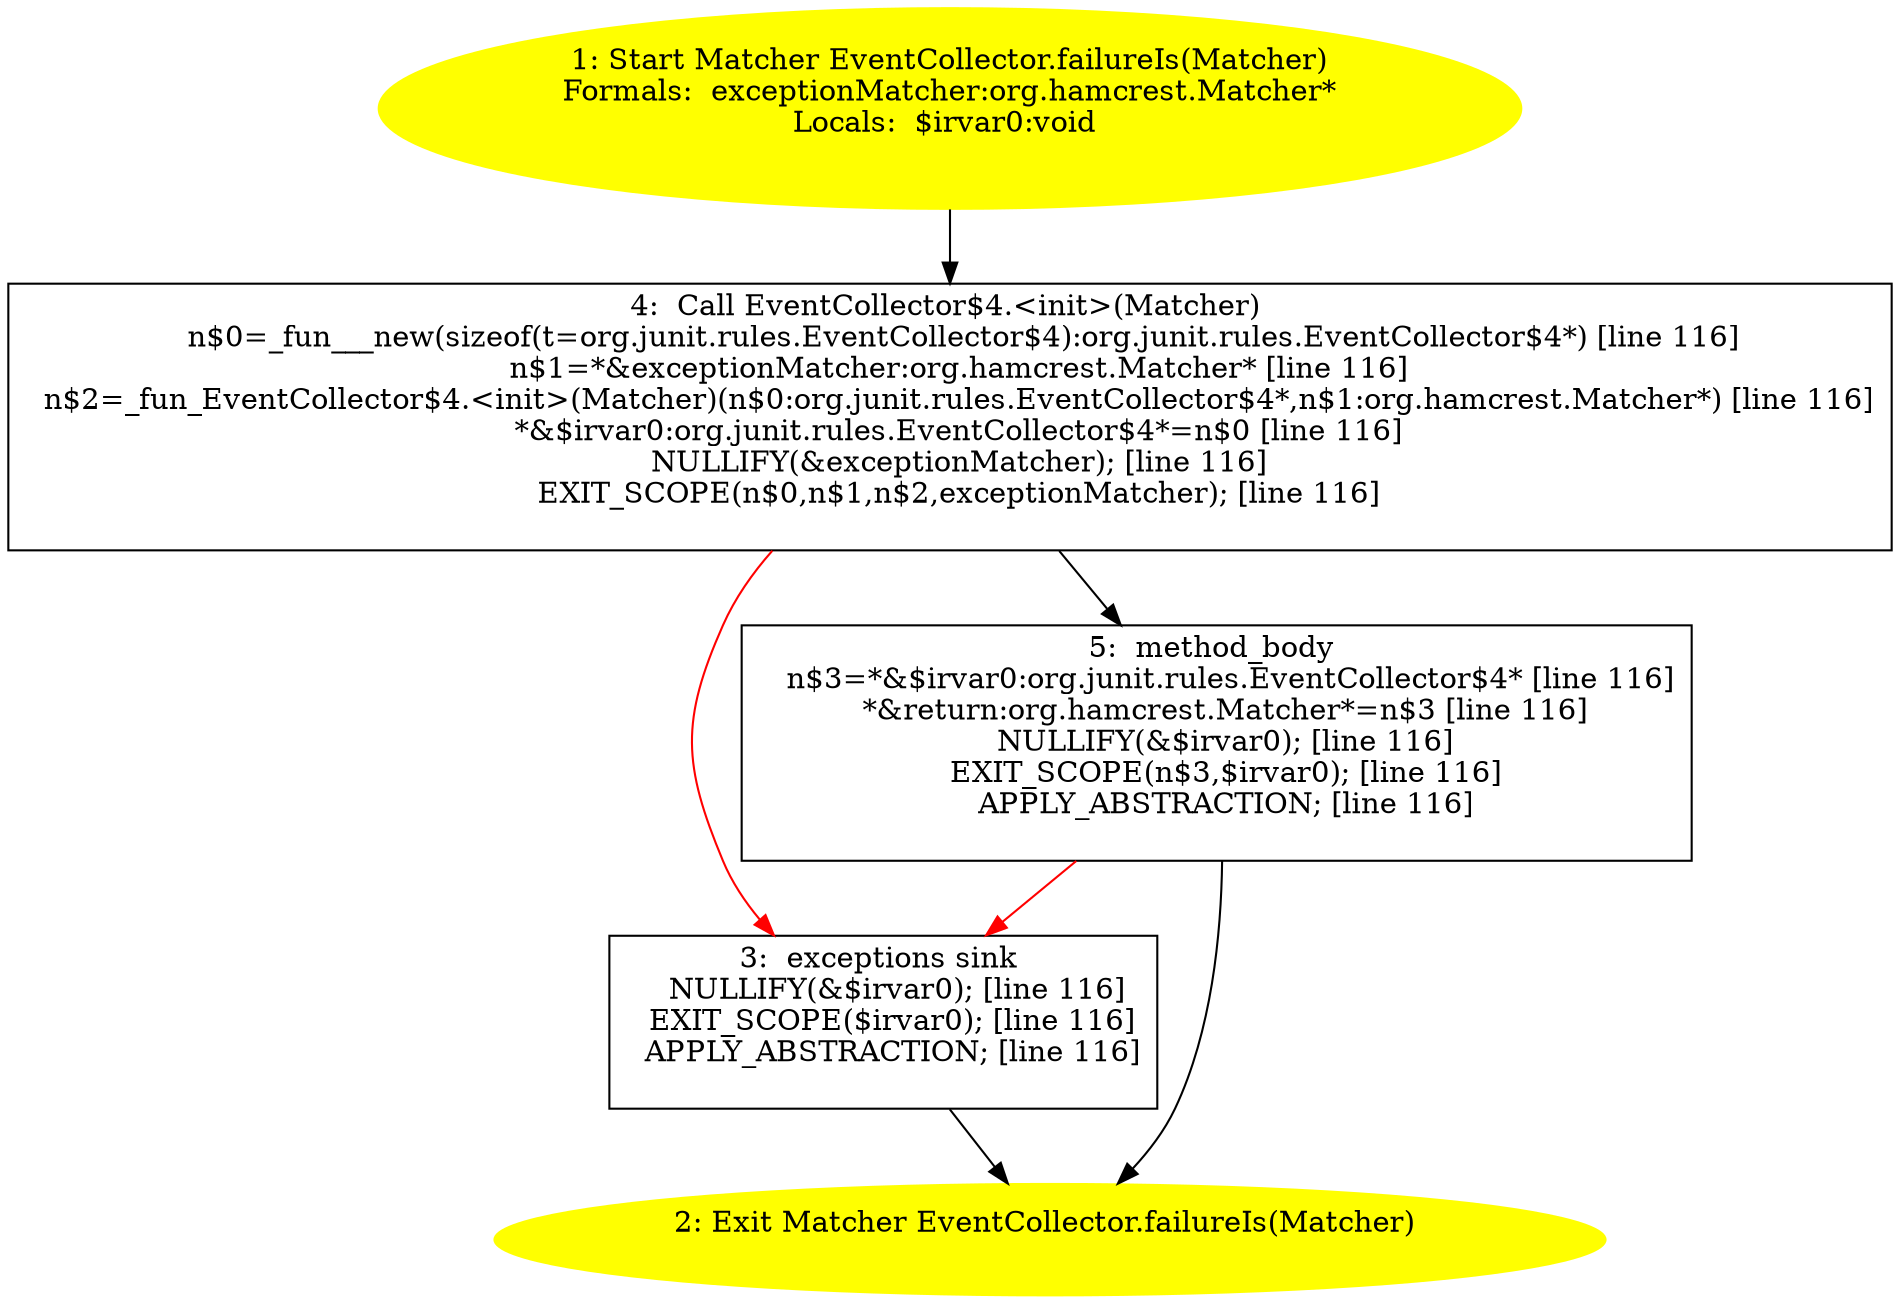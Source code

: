 /* @generated */
digraph cfg {
"org.junit.rules.EventCollector.failureIs(org.hamcrest.Matcher):org.hamcrest.Matcher.110dfa1ba898a96fa7fc35efb6c7608b_1" [label="1: Start Matcher EventCollector.failureIs(Matcher)\nFormals:  exceptionMatcher:org.hamcrest.Matcher*\nLocals:  $irvar0:void \n  " color=yellow style=filled]
	

	 "org.junit.rules.EventCollector.failureIs(org.hamcrest.Matcher):org.hamcrest.Matcher.110dfa1ba898a96fa7fc35efb6c7608b_1" -> "org.junit.rules.EventCollector.failureIs(org.hamcrest.Matcher):org.hamcrest.Matcher.110dfa1ba898a96fa7fc35efb6c7608b_4" ;
"org.junit.rules.EventCollector.failureIs(org.hamcrest.Matcher):org.hamcrest.Matcher.110dfa1ba898a96fa7fc35efb6c7608b_2" [label="2: Exit Matcher EventCollector.failureIs(Matcher) \n  " color=yellow style=filled]
	

"org.junit.rules.EventCollector.failureIs(org.hamcrest.Matcher):org.hamcrest.Matcher.110dfa1ba898a96fa7fc35efb6c7608b_3" [label="3:  exceptions sink \n   NULLIFY(&$irvar0); [line 116]\n  EXIT_SCOPE($irvar0); [line 116]\n  APPLY_ABSTRACTION; [line 116]\n " shape="box"]
	

	 "org.junit.rules.EventCollector.failureIs(org.hamcrest.Matcher):org.hamcrest.Matcher.110dfa1ba898a96fa7fc35efb6c7608b_3" -> "org.junit.rules.EventCollector.failureIs(org.hamcrest.Matcher):org.hamcrest.Matcher.110dfa1ba898a96fa7fc35efb6c7608b_2" ;
"org.junit.rules.EventCollector.failureIs(org.hamcrest.Matcher):org.hamcrest.Matcher.110dfa1ba898a96fa7fc35efb6c7608b_4" [label="4:  Call EventCollector$4.<init>(Matcher) \n   n$0=_fun___new(sizeof(t=org.junit.rules.EventCollector$4):org.junit.rules.EventCollector$4*) [line 116]\n  n$1=*&exceptionMatcher:org.hamcrest.Matcher* [line 116]\n  n$2=_fun_EventCollector$4.<init>(Matcher)(n$0:org.junit.rules.EventCollector$4*,n$1:org.hamcrest.Matcher*) [line 116]\n  *&$irvar0:org.junit.rules.EventCollector$4*=n$0 [line 116]\n  NULLIFY(&exceptionMatcher); [line 116]\n  EXIT_SCOPE(n$0,n$1,n$2,exceptionMatcher); [line 116]\n " shape="box"]
	

	 "org.junit.rules.EventCollector.failureIs(org.hamcrest.Matcher):org.hamcrest.Matcher.110dfa1ba898a96fa7fc35efb6c7608b_4" -> "org.junit.rules.EventCollector.failureIs(org.hamcrest.Matcher):org.hamcrest.Matcher.110dfa1ba898a96fa7fc35efb6c7608b_5" ;
	 "org.junit.rules.EventCollector.failureIs(org.hamcrest.Matcher):org.hamcrest.Matcher.110dfa1ba898a96fa7fc35efb6c7608b_4" -> "org.junit.rules.EventCollector.failureIs(org.hamcrest.Matcher):org.hamcrest.Matcher.110dfa1ba898a96fa7fc35efb6c7608b_3" [color="red" ];
"org.junit.rules.EventCollector.failureIs(org.hamcrest.Matcher):org.hamcrest.Matcher.110dfa1ba898a96fa7fc35efb6c7608b_5" [label="5:  method_body \n   n$3=*&$irvar0:org.junit.rules.EventCollector$4* [line 116]\n  *&return:org.hamcrest.Matcher*=n$3 [line 116]\n  NULLIFY(&$irvar0); [line 116]\n  EXIT_SCOPE(n$3,$irvar0); [line 116]\n  APPLY_ABSTRACTION; [line 116]\n " shape="box"]
	

	 "org.junit.rules.EventCollector.failureIs(org.hamcrest.Matcher):org.hamcrest.Matcher.110dfa1ba898a96fa7fc35efb6c7608b_5" -> "org.junit.rules.EventCollector.failureIs(org.hamcrest.Matcher):org.hamcrest.Matcher.110dfa1ba898a96fa7fc35efb6c7608b_2" ;
	 "org.junit.rules.EventCollector.failureIs(org.hamcrest.Matcher):org.hamcrest.Matcher.110dfa1ba898a96fa7fc35efb6c7608b_5" -> "org.junit.rules.EventCollector.failureIs(org.hamcrest.Matcher):org.hamcrest.Matcher.110dfa1ba898a96fa7fc35efb6c7608b_3" [color="red" ];
}
